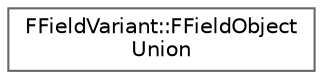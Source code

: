 digraph "Graphical Class Hierarchy"
{
 // INTERACTIVE_SVG=YES
 // LATEX_PDF_SIZE
  bgcolor="transparent";
  edge [fontname=Helvetica,fontsize=10,labelfontname=Helvetica,labelfontsize=10];
  node [fontname=Helvetica,fontsize=10,shape=box,height=0.2,width=0.4];
  rankdir="LR";
  Node0 [id="Node000000",label="FFieldVariant::FFieldObject\lUnion",height=0.2,width=0.4,color="grey40", fillcolor="white", style="filled",URL="$d3/dc8/unionFFieldVariant_1_1FFieldObjectUnion.html",tooltip=" "];
}
